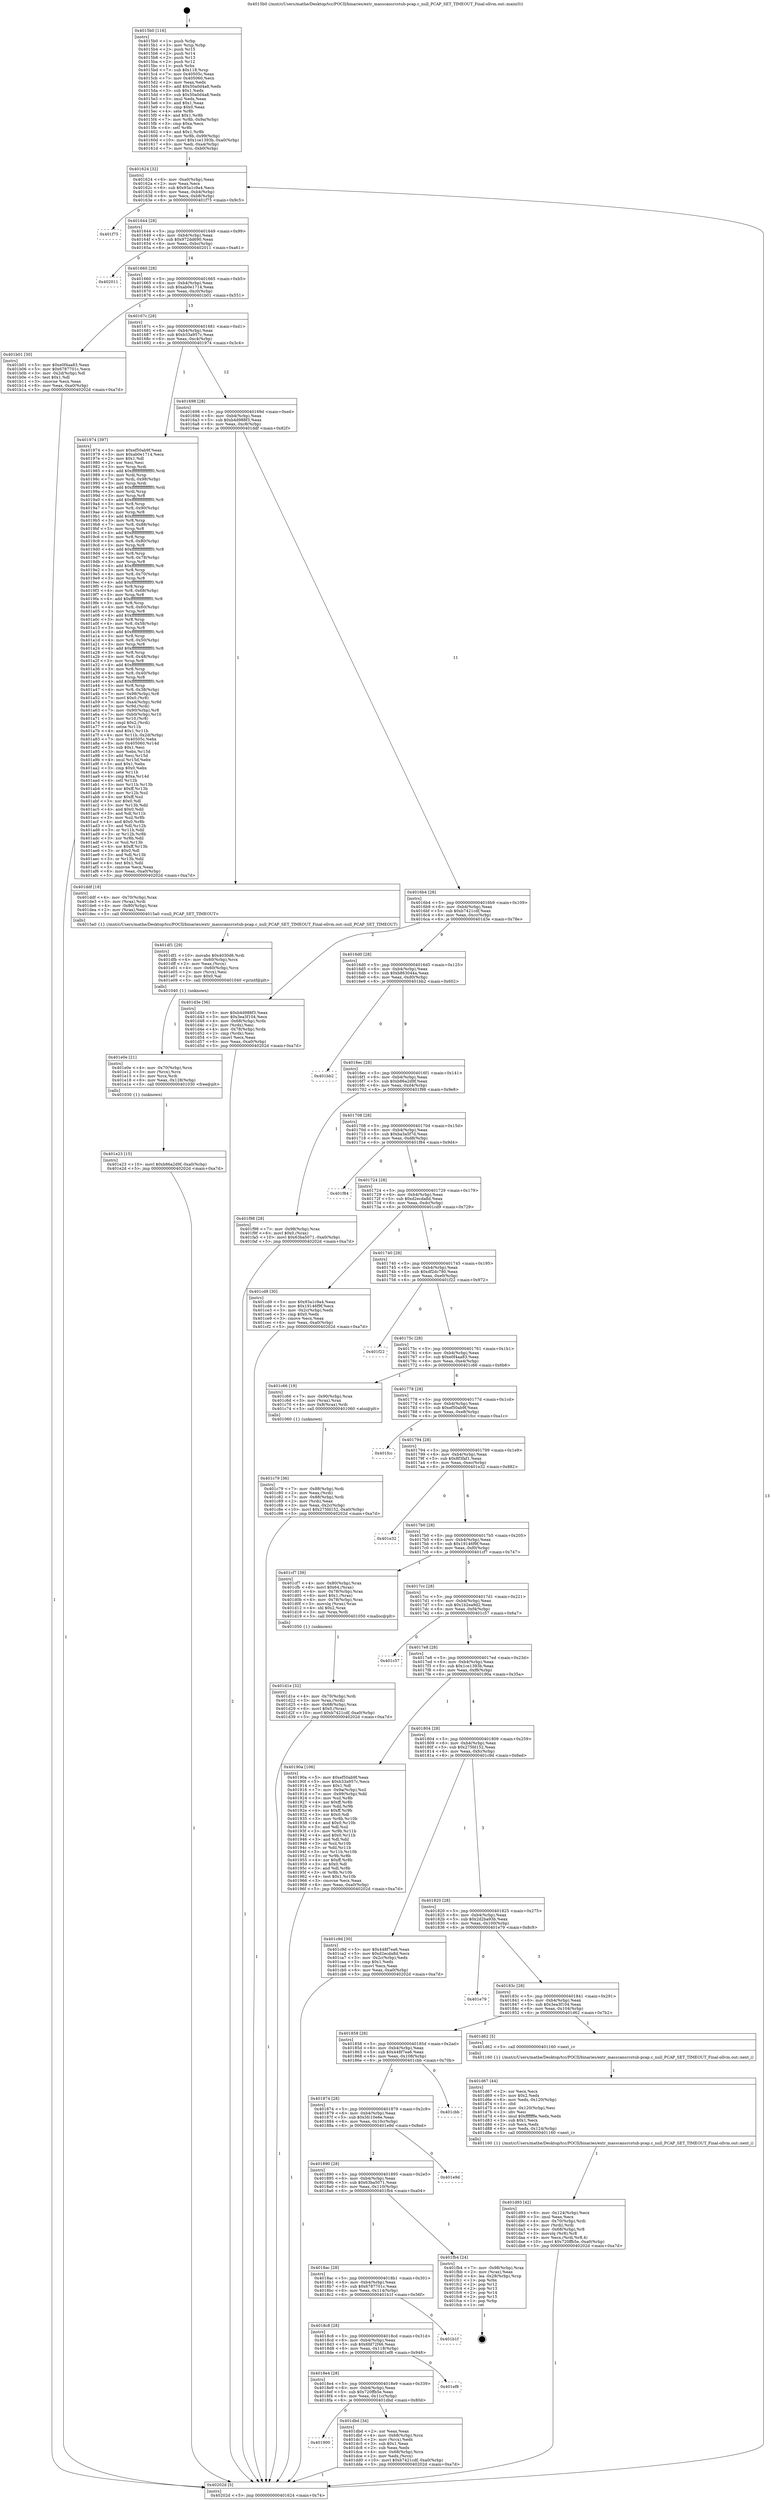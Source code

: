 digraph "0x4015b0" {
  label = "0x4015b0 (/mnt/c/Users/mathe/Desktop/tcc/POCII/binaries/extr_masscansrcstub-pcap.c_null_PCAP_SET_TIMEOUT_Final-ollvm.out::main(0))"
  labelloc = "t"
  node[shape=record]

  Entry [label="",width=0.3,height=0.3,shape=circle,fillcolor=black,style=filled]
  "0x401624" [label="{
     0x401624 [32]\l
     | [instrs]\l
     &nbsp;&nbsp;0x401624 \<+6\>: mov -0xa0(%rbp),%eax\l
     &nbsp;&nbsp;0x40162a \<+2\>: mov %eax,%ecx\l
     &nbsp;&nbsp;0x40162c \<+6\>: sub $0x93a1c9a4,%ecx\l
     &nbsp;&nbsp;0x401632 \<+6\>: mov %eax,-0xb4(%rbp)\l
     &nbsp;&nbsp;0x401638 \<+6\>: mov %ecx,-0xb8(%rbp)\l
     &nbsp;&nbsp;0x40163e \<+6\>: je 0000000000401f75 \<main+0x9c5\>\l
  }"]
  "0x401f75" [label="{
     0x401f75\l
  }", style=dashed]
  "0x401644" [label="{
     0x401644 [28]\l
     | [instrs]\l
     &nbsp;&nbsp;0x401644 \<+5\>: jmp 0000000000401649 \<main+0x99\>\l
     &nbsp;&nbsp;0x401649 \<+6\>: mov -0xb4(%rbp),%eax\l
     &nbsp;&nbsp;0x40164f \<+5\>: sub $0x972dd690,%eax\l
     &nbsp;&nbsp;0x401654 \<+6\>: mov %eax,-0xbc(%rbp)\l
     &nbsp;&nbsp;0x40165a \<+6\>: je 0000000000402011 \<main+0xa61\>\l
  }"]
  Exit [label="",width=0.3,height=0.3,shape=circle,fillcolor=black,style=filled,peripheries=2]
  "0x402011" [label="{
     0x402011\l
  }", style=dashed]
  "0x401660" [label="{
     0x401660 [28]\l
     | [instrs]\l
     &nbsp;&nbsp;0x401660 \<+5\>: jmp 0000000000401665 \<main+0xb5\>\l
     &nbsp;&nbsp;0x401665 \<+6\>: mov -0xb4(%rbp),%eax\l
     &nbsp;&nbsp;0x40166b \<+5\>: sub $0xab0e1714,%eax\l
     &nbsp;&nbsp;0x401670 \<+6\>: mov %eax,-0xc0(%rbp)\l
     &nbsp;&nbsp;0x401676 \<+6\>: je 0000000000401b01 \<main+0x551\>\l
  }"]
  "0x401e23" [label="{
     0x401e23 [15]\l
     | [instrs]\l
     &nbsp;&nbsp;0x401e23 \<+10\>: movl $0xb86a2d9f,-0xa0(%rbp)\l
     &nbsp;&nbsp;0x401e2d \<+5\>: jmp 000000000040202d \<main+0xa7d\>\l
  }"]
  "0x401b01" [label="{
     0x401b01 [30]\l
     | [instrs]\l
     &nbsp;&nbsp;0x401b01 \<+5\>: mov $0xe0f4aa83,%eax\l
     &nbsp;&nbsp;0x401b06 \<+5\>: mov $0x6787701c,%ecx\l
     &nbsp;&nbsp;0x401b0b \<+3\>: mov -0x2d(%rbp),%dl\l
     &nbsp;&nbsp;0x401b0e \<+3\>: test $0x1,%dl\l
     &nbsp;&nbsp;0x401b11 \<+3\>: cmovne %ecx,%eax\l
     &nbsp;&nbsp;0x401b14 \<+6\>: mov %eax,-0xa0(%rbp)\l
     &nbsp;&nbsp;0x401b1a \<+5\>: jmp 000000000040202d \<main+0xa7d\>\l
  }"]
  "0x40167c" [label="{
     0x40167c [28]\l
     | [instrs]\l
     &nbsp;&nbsp;0x40167c \<+5\>: jmp 0000000000401681 \<main+0xd1\>\l
     &nbsp;&nbsp;0x401681 \<+6\>: mov -0xb4(%rbp),%eax\l
     &nbsp;&nbsp;0x401687 \<+5\>: sub $0xb33a957c,%eax\l
     &nbsp;&nbsp;0x40168c \<+6\>: mov %eax,-0xc4(%rbp)\l
     &nbsp;&nbsp;0x401692 \<+6\>: je 0000000000401974 \<main+0x3c4\>\l
  }"]
  "0x401e0e" [label="{
     0x401e0e [21]\l
     | [instrs]\l
     &nbsp;&nbsp;0x401e0e \<+4\>: mov -0x70(%rbp),%rcx\l
     &nbsp;&nbsp;0x401e12 \<+3\>: mov (%rcx),%rcx\l
     &nbsp;&nbsp;0x401e15 \<+3\>: mov %rcx,%rdi\l
     &nbsp;&nbsp;0x401e18 \<+6\>: mov %eax,-0x128(%rbp)\l
     &nbsp;&nbsp;0x401e1e \<+5\>: call 0000000000401030 \<free@plt\>\l
     | [calls]\l
     &nbsp;&nbsp;0x401030 \{1\} (unknown)\l
  }"]
  "0x401974" [label="{
     0x401974 [397]\l
     | [instrs]\l
     &nbsp;&nbsp;0x401974 \<+5\>: mov $0xef50ab9f,%eax\l
     &nbsp;&nbsp;0x401979 \<+5\>: mov $0xab0e1714,%ecx\l
     &nbsp;&nbsp;0x40197e \<+2\>: mov $0x1,%dl\l
     &nbsp;&nbsp;0x401980 \<+2\>: xor %esi,%esi\l
     &nbsp;&nbsp;0x401982 \<+3\>: mov %rsp,%rdi\l
     &nbsp;&nbsp;0x401985 \<+4\>: add $0xfffffffffffffff0,%rdi\l
     &nbsp;&nbsp;0x401989 \<+3\>: mov %rdi,%rsp\l
     &nbsp;&nbsp;0x40198c \<+7\>: mov %rdi,-0x98(%rbp)\l
     &nbsp;&nbsp;0x401993 \<+3\>: mov %rsp,%rdi\l
     &nbsp;&nbsp;0x401996 \<+4\>: add $0xfffffffffffffff0,%rdi\l
     &nbsp;&nbsp;0x40199a \<+3\>: mov %rdi,%rsp\l
     &nbsp;&nbsp;0x40199d \<+3\>: mov %rsp,%r8\l
     &nbsp;&nbsp;0x4019a0 \<+4\>: add $0xfffffffffffffff0,%r8\l
     &nbsp;&nbsp;0x4019a4 \<+3\>: mov %r8,%rsp\l
     &nbsp;&nbsp;0x4019a7 \<+7\>: mov %r8,-0x90(%rbp)\l
     &nbsp;&nbsp;0x4019ae \<+3\>: mov %rsp,%r8\l
     &nbsp;&nbsp;0x4019b1 \<+4\>: add $0xfffffffffffffff0,%r8\l
     &nbsp;&nbsp;0x4019b5 \<+3\>: mov %r8,%rsp\l
     &nbsp;&nbsp;0x4019b8 \<+7\>: mov %r8,-0x88(%rbp)\l
     &nbsp;&nbsp;0x4019bf \<+3\>: mov %rsp,%r8\l
     &nbsp;&nbsp;0x4019c2 \<+4\>: add $0xfffffffffffffff0,%r8\l
     &nbsp;&nbsp;0x4019c6 \<+3\>: mov %r8,%rsp\l
     &nbsp;&nbsp;0x4019c9 \<+4\>: mov %r8,-0x80(%rbp)\l
     &nbsp;&nbsp;0x4019cd \<+3\>: mov %rsp,%r8\l
     &nbsp;&nbsp;0x4019d0 \<+4\>: add $0xfffffffffffffff0,%r8\l
     &nbsp;&nbsp;0x4019d4 \<+3\>: mov %r8,%rsp\l
     &nbsp;&nbsp;0x4019d7 \<+4\>: mov %r8,-0x78(%rbp)\l
     &nbsp;&nbsp;0x4019db \<+3\>: mov %rsp,%r8\l
     &nbsp;&nbsp;0x4019de \<+4\>: add $0xfffffffffffffff0,%r8\l
     &nbsp;&nbsp;0x4019e2 \<+3\>: mov %r8,%rsp\l
     &nbsp;&nbsp;0x4019e5 \<+4\>: mov %r8,-0x70(%rbp)\l
     &nbsp;&nbsp;0x4019e9 \<+3\>: mov %rsp,%r8\l
     &nbsp;&nbsp;0x4019ec \<+4\>: add $0xfffffffffffffff0,%r8\l
     &nbsp;&nbsp;0x4019f0 \<+3\>: mov %r8,%rsp\l
     &nbsp;&nbsp;0x4019f3 \<+4\>: mov %r8,-0x68(%rbp)\l
     &nbsp;&nbsp;0x4019f7 \<+3\>: mov %rsp,%r8\l
     &nbsp;&nbsp;0x4019fa \<+4\>: add $0xfffffffffffffff0,%r8\l
     &nbsp;&nbsp;0x4019fe \<+3\>: mov %r8,%rsp\l
     &nbsp;&nbsp;0x401a01 \<+4\>: mov %r8,-0x60(%rbp)\l
     &nbsp;&nbsp;0x401a05 \<+3\>: mov %rsp,%r8\l
     &nbsp;&nbsp;0x401a08 \<+4\>: add $0xfffffffffffffff0,%r8\l
     &nbsp;&nbsp;0x401a0c \<+3\>: mov %r8,%rsp\l
     &nbsp;&nbsp;0x401a0f \<+4\>: mov %r8,-0x58(%rbp)\l
     &nbsp;&nbsp;0x401a13 \<+3\>: mov %rsp,%r8\l
     &nbsp;&nbsp;0x401a16 \<+4\>: add $0xfffffffffffffff0,%r8\l
     &nbsp;&nbsp;0x401a1a \<+3\>: mov %r8,%rsp\l
     &nbsp;&nbsp;0x401a1d \<+4\>: mov %r8,-0x50(%rbp)\l
     &nbsp;&nbsp;0x401a21 \<+3\>: mov %rsp,%r8\l
     &nbsp;&nbsp;0x401a24 \<+4\>: add $0xfffffffffffffff0,%r8\l
     &nbsp;&nbsp;0x401a28 \<+3\>: mov %r8,%rsp\l
     &nbsp;&nbsp;0x401a2b \<+4\>: mov %r8,-0x48(%rbp)\l
     &nbsp;&nbsp;0x401a2f \<+3\>: mov %rsp,%r8\l
     &nbsp;&nbsp;0x401a32 \<+4\>: add $0xfffffffffffffff0,%r8\l
     &nbsp;&nbsp;0x401a36 \<+3\>: mov %r8,%rsp\l
     &nbsp;&nbsp;0x401a39 \<+4\>: mov %r8,-0x40(%rbp)\l
     &nbsp;&nbsp;0x401a3d \<+3\>: mov %rsp,%r8\l
     &nbsp;&nbsp;0x401a40 \<+4\>: add $0xfffffffffffffff0,%r8\l
     &nbsp;&nbsp;0x401a44 \<+3\>: mov %r8,%rsp\l
     &nbsp;&nbsp;0x401a47 \<+4\>: mov %r8,-0x38(%rbp)\l
     &nbsp;&nbsp;0x401a4b \<+7\>: mov -0x98(%rbp),%r8\l
     &nbsp;&nbsp;0x401a52 \<+7\>: movl $0x0,(%r8)\l
     &nbsp;&nbsp;0x401a59 \<+7\>: mov -0xa4(%rbp),%r9d\l
     &nbsp;&nbsp;0x401a60 \<+3\>: mov %r9d,(%rdi)\l
     &nbsp;&nbsp;0x401a63 \<+7\>: mov -0x90(%rbp),%r8\l
     &nbsp;&nbsp;0x401a6a \<+7\>: mov -0xb0(%rbp),%r10\l
     &nbsp;&nbsp;0x401a71 \<+3\>: mov %r10,(%r8)\l
     &nbsp;&nbsp;0x401a74 \<+3\>: cmpl $0x2,(%rdi)\l
     &nbsp;&nbsp;0x401a77 \<+4\>: setne %r11b\l
     &nbsp;&nbsp;0x401a7b \<+4\>: and $0x1,%r11b\l
     &nbsp;&nbsp;0x401a7f \<+4\>: mov %r11b,-0x2d(%rbp)\l
     &nbsp;&nbsp;0x401a83 \<+7\>: mov 0x40505c,%ebx\l
     &nbsp;&nbsp;0x401a8a \<+8\>: mov 0x405060,%r14d\l
     &nbsp;&nbsp;0x401a92 \<+3\>: sub $0x1,%esi\l
     &nbsp;&nbsp;0x401a95 \<+3\>: mov %ebx,%r15d\l
     &nbsp;&nbsp;0x401a98 \<+3\>: add %esi,%r15d\l
     &nbsp;&nbsp;0x401a9b \<+4\>: imul %r15d,%ebx\l
     &nbsp;&nbsp;0x401a9f \<+3\>: and $0x1,%ebx\l
     &nbsp;&nbsp;0x401aa2 \<+3\>: cmp $0x0,%ebx\l
     &nbsp;&nbsp;0x401aa5 \<+4\>: sete %r11b\l
     &nbsp;&nbsp;0x401aa9 \<+4\>: cmp $0xa,%r14d\l
     &nbsp;&nbsp;0x401aad \<+4\>: setl %r12b\l
     &nbsp;&nbsp;0x401ab1 \<+3\>: mov %r11b,%r13b\l
     &nbsp;&nbsp;0x401ab4 \<+4\>: xor $0xff,%r13b\l
     &nbsp;&nbsp;0x401ab8 \<+3\>: mov %r12b,%sil\l
     &nbsp;&nbsp;0x401abb \<+4\>: xor $0xff,%sil\l
     &nbsp;&nbsp;0x401abf \<+3\>: xor $0x0,%dl\l
     &nbsp;&nbsp;0x401ac2 \<+3\>: mov %r13b,%dil\l
     &nbsp;&nbsp;0x401ac5 \<+4\>: and $0x0,%dil\l
     &nbsp;&nbsp;0x401ac9 \<+3\>: and %dl,%r11b\l
     &nbsp;&nbsp;0x401acc \<+3\>: mov %sil,%r8b\l
     &nbsp;&nbsp;0x401acf \<+4\>: and $0x0,%r8b\l
     &nbsp;&nbsp;0x401ad3 \<+3\>: and %dl,%r12b\l
     &nbsp;&nbsp;0x401ad6 \<+3\>: or %r11b,%dil\l
     &nbsp;&nbsp;0x401ad9 \<+3\>: or %r12b,%r8b\l
     &nbsp;&nbsp;0x401adc \<+3\>: xor %r8b,%dil\l
     &nbsp;&nbsp;0x401adf \<+3\>: or %sil,%r13b\l
     &nbsp;&nbsp;0x401ae2 \<+4\>: xor $0xff,%r13b\l
     &nbsp;&nbsp;0x401ae6 \<+3\>: or $0x0,%dl\l
     &nbsp;&nbsp;0x401ae9 \<+3\>: and %dl,%r13b\l
     &nbsp;&nbsp;0x401aec \<+3\>: or %r13b,%dil\l
     &nbsp;&nbsp;0x401aef \<+4\>: test $0x1,%dil\l
     &nbsp;&nbsp;0x401af3 \<+3\>: cmovne %ecx,%eax\l
     &nbsp;&nbsp;0x401af6 \<+6\>: mov %eax,-0xa0(%rbp)\l
     &nbsp;&nbsp;0x401afc \<+5\>: jmp 000000000040202d \<main+0xa7d\>\l
  }"]
  "0x401698" [label="{
     0x401698 [28]\l
     | [instrs]\l
     &nbsp;&nbsp;0x401698 \<+5\>: jmp 000000000040169d \<main+0xed\>\l
     &nbsp;&nbsp;0x40169d \<+6\>: mov -0xb4(%rbp),%eax\l
     &nbsp;&nbsp;0x4016a3 \<+5\>: sub $0xb4d988f3,%eax\l
     &nbsp;&nbsp;0x4016a8 \<+6\>: mov %eax,-0xc8(%rbp)\l
     &nbsp;&nbsp;0x4016ae \<+6\>: je 0000000000401ddf \<main+0x82f\>\l
  }"]
  "0x401df1" [label="{
     0x401df1 [29]\l
     | [instrs]\l
     &nbsp;&nbsp;0x401df1 \<+10\>: movabs $0x4030d6,%rdi\l
     &nbsp;&nbsp;0x401dfb \<+4\>: mov -0x60(%rbp),%rcx\l
     &nbsp;&nbsp;0x401dff \<+2\>: mov %eax,(%rcx)\l
     &nbsp;&nbsp;0x401e01 \<+4\>: mov -0x60(%rbp),%rcx\l
     &nbsp;&nbsp;0x401e05 \<+2\>: mov (%rcx),%esi\l
     &nbsp;&nbsp;0x401e07 \<+2\>: mov $0x0,%al\l
     &nbsp;&nbsp;0x401e09 \<+5\>: call 0000000000401040 \<printf@plt\>\l
     | [calls]\l
     &nbsp;&nbsp;0x401040 \{1\} (unknown)\l
  }"]
  "0x401ddf" [label="{
     0x401ddf [18]\l
     | [instrs]\l
     &nbsp;&nbsp;0x401ddf \<+4\>: mov -0x70(%rbp),%rax\l
     &nbsp;&nbsp;0x401de3 \<+3\>: mov (%rax),%rdi\l
     &nbsp;&nbsp;0x401de6 \<+4\>: mov -0x80(%rbp),%rax\l
     &nbsp;&nbsp;0x401dea \<+2\>: mov (%rax),%esi\l
     &nbsp;&nbsp;0x401dec \<+5\>: call 00000000004015a0 \<null_PCAP_SET_TIMEOUT\>\l
     | [calls]\l
     &nbsp;&nbsp;0x4015a0 \{1\} (/mnt/c/Users/mathe/Desktop/tcc/POCII/binaries/extr_masscansrcstub-pcap.c_null_PCAP_SET_TIMEOUT_Final-ollvm.out::null_PCAP_SET_TIMEOUT)\l
  }"]
  "0x4016b4" [label="{
     0x4016b4 [28]\l
     | [instrs]\l
     &nbsp;&nbsp;0x4016b4 \<+5\>: jmp 00000000004016b9 \<main+0x109\>\l
     &nbsp;&nbsp;0x4016b9 \<+6\>: mov -0xb4(%rbp),%eax\l
     &nbsp;&nbsp;0x4016bf \<+5\>: sub $0xb7421cdf,%eax\l
     &nbsp;&nbsp;0x4016c4 \<+6\>: mov %eax,-0xcc(%rbp)\l
     &nbsp;&nbsp;0x4016ca \<+6\>: je 0000000000401d3e \<main+0x78e\>\l
  }"]
  "0x401900" [label="{
     0x401900\l
  }", style=dashed]
  "0x401d3e" [label="{
     0x401d3e [36]\l
     | [instrs]\l
     &nbsp;&nbsp;0x401d3e \<+5\>: mov $0xb4d988f3,%eax\l
     &nbsp;&nbsp;0x401d43 \<+5\>: mov $0x3ea3f104,%ecx\l
     &nbsp;&nbsp;0x401d48 \<+4\>: mov -0x68(%rbp),%rdx\l
     &nbsp;&nbsp;0x401d4c \<+2\>: mov (%rdx),%esi\l
     &nbsp;&nbsp;0x401d4e \<+4\>: mov -0x78(%rbp),%rdx\l
     &nbsp;&nbsp;0x401d52 \<+2\>: cmp (%rdx),%esi\l
     &nbsp;&nbsp;0x401d54 \<+3\>: cmovl %ecx,%eax\l
     &nbsp;&nbsp;0x401d57 \<+6\>: mov %eax,-0xa0(%rbp)\l
     &nbsp;&nbsp;0x401d5d \<+5\>: jmp 000000000040202d \<main+0xa7d\>\l
  }"]
  "0x4016d0" [label="{
     0x4016d0 [28]\l
     | [instrs]\l
     &nbsp;&nbsp;0x4016d0 \<+5\>: jmp 00000000004016d5 \<main+0x125\>\l
     &nbsp;&nbsp;0x4016d5 \<+6\>: mov -0xb4(%rbp),%eax\l
     &nbsp;&nbsp;0x4016db \<+5\>: sub $0xb863044a,%eax\l
     &nbsp;&nbsp;0x4016e0 \<+6\>: mov %eax,-0xd0(%rbp)\l
     &nbsp;&nbsp;0x4016e6 \<+6\>: je 0000000000401bb2 \<main+0x602\>\l
  }"]
  "0x401dbd" [label="{
     0x401dbd [34]\l
     | [instrs]\l
     &nbsp;&nbsp;0x401dbd \<+2\>: xor %eax,%eax\l
     &nbsp;&nbsp;0x401dbf \<+4\>: mov -0x68(%rbp),%rcx\l
     &nbsp;&nbsp;0x401dc3 \<+2\>: mov (%rcx),%edx\l
     &nbsp;&nbsp;0x401dc5 \<+3\>: sub $0x1,%eax\l
     &nbsp;&nbsp;0x401dc8 \<+2\>: sub %eax,%edx\l
     &nbsp;&nbsp;0x401dca \<+4\>: mov -0x68(%rbp),%rcx\l
     &nbsp;&nbsp;0x401dce \<+2\>: mov %edx,(%rcx)\l
     &nbsp;&nbsp;0x401dd0 \<+10\>: movl $0xb7421cdf,-0xa0(%rbp)\l
     &nbsp;&nbsp;0x401dda \<+5\>: jmp 000000000040202d \<main+0xa7d\>\l
  }"]
  "0x401bb2" [label="{
     0x401bb2\l
  }", style=dashed]
  "0x4016ec" [label="{
     0x4016ec [28]\l
     | [instrs]\l
     &nbsp;&nbsp;0x4016ec \<+5\>: jmp 00000000004016f1 \<main+0x141\>\l
     &nbsp;&nbsp;0x4016f1 \<+6\>: mov -0xb4(%rbp),%eax\l
     &nbsp;&nbsp;0x4016f7 \<+5\>: sub $0xb86a2d9f,%eax\l
     &nbsp;&nbsp;0x4016fc \<+6\>: mov %eax,-0xd4(%rbp)\l
     &nbsp;&nbsp;0x401702 \<+6\>: je 0000000000401f98 \<main+0x9e8\>\l
  }"]
  "0x4018e4" [label="{
     0x4018e4 [28]\l
     | [instrs]\l
     &nbsp;&nbsp;0x4018e4 \<+5\>: jmp 00000000004018e9 \<main+0x339\>\l
     &nbsp;&nbsp;0x4018e9 \<+6\>: mov -0xb4(%rbp),%eax\l
     &nbsp;&nbsp;0x4018ef \<+5\>: sub $0x720ffb5e,%eax\l
     &nbsp;&nbsp;0x4018f4 \<+6\>: mov %eax,-0x11c(%rbp)\l
     &nbsp;&nbsp;0x4018fa \<+6\>: je 0000000000401dbd \<main+0x80d\>\l
  }"]
  "0x401f98" [label="{
     0x401f98 [28]\l
     | [instrs]\l
     &nbsp;&nbsp;0x401f98 \<+7\>: mov -0x98(%rbp),%rax\l
     &nbsp;&nbsp;0x401f9f \<+6\>: movl $0x0,(%rax)\l
     &nbsp;&nbsp;0x401fa5 \<+10\>: movl $0x63ba5071,-0xa0(%rbp)\l
     &nbsp;&nbsp;0x401faf \<+5\>: jmp 000000000040202d \<main+0xa7d\>\l
  }"]
  "0x401708" [label="{
     0x401708 [28]\l
     | [instrs]\l
     &nbsp;&nbsp;0x401708 \<+5\>: jmp 000000000040170d \<main+0x15d\>\l
     &nbsp;&nbsp;0x40170d \<+6\>: mov -0xb4(%rbp),%eax\l
     &nbsp;&nbsp;0x401713 \<+5\>: sub $0xba3a5f7d,%eax\l
     &nbsp;&nbsp;0x401718 \<+6\>: mov %eax,-0xd8(%rbp)\l
     &nbsp;&nbsp;0x40171e \<+6\>: je 0000000000401f84 \<main+0x9d4\>\l
  }"]
  "0x401ef8" [label="{
     0x401ef8\l
  }", style=dashed]
  "0x401f84" [label="{
     0x401f84\l
  }", style=dashed]
  "0x401724" [label="{
     0x401724 [28]\l
     | [instrs]\l
     &nbsp;&nbsp;0x401724 \<+5\>: jmp 0000000000401729 \<main+0x179\>\l
     &nbsp;&nbsp;0x401729 \<+6\>: mov -0xb4(%rbp),%eax\l
     &nbsp;&nbsp;0x40172f \<+5\>: sub $0xd2ecda8d,%eax\l
     &nbsp;&nbsp;0x401734 \<+6\>: mov %eax,-0xdc(%rbp)\l
     &nbsp;&nbsp;0x40173a \<+6\>: je 0000000000401cd9 \<main+0x729\>\l
  }"]
  "0x4018c8" [label="{
     0x4018c8 [28]\l
     | [instrs]\l
     &nbsp;&nbsp;0x4018c8 \<+5\>: jmp 00000000004018cd \<main+0x31d\>\l
     &nbsp;&nbsp;0x4018cd \<+6\>: mov -0xb4(%rbp),%eax\l
     &nbsp;&nbsp;0x4018d3 \<+5\>: sub $0x6fd72f46,%eax\l
     &nbsp;&nbsp;0x4018d8 \<+6\>: mov %eax,-0x118(%rbp)\l
     &nbsp;&nbsp;0x4018de \<+6\>: je 0000000000401ef8 \<main+0x948\>\l
  }"]
  "0x401cd9" [label="{
     0x401cd9 [30]\l
     | [instrs]\l
     &nbsp;&nbsp;0x401cd9 \<+5\>: mov $0x93a1c9a4,%eax\l
     &nbsp;&nbsp;0x401cde \<+5\>: mov $0x19146f9f,%ecx\l
     &nbsp;&nbsp;0x401ce3 \<+3\>: mov -0x2c(%rbp),%edx\l
     &nbsp;&nbsp;0x401ce6 \<+3\>: cmp $0x0,%edx\l
     &nbsp;&nbsp;0x401ce9 \<+3\>: cmove %ecx,%eax\l
     &nbsp;&nbsp;0x401cec \<+6\>: mov %eax,-0xa0(%rbp)\l
     &nbsp;&nbsp;0x401cf2 \<+5\>: jmp 000000000040202d \<main+0xa7d\>\l
  }"]
  "0x401740" [label="{
     0x401740 [28]\l
     | [instrs]\l
     &nbsp;&nbsp;0x401740 \<+5\>: jmp 0000000000401745 \<main+0x195\>\l
     &nbsp;&nbsp;0x401745 \<+6\>: mov -0xb4(%rbp),%eax\l
     &nbsp;&nbsp;0x40174b \<+5\>: sub $0xdf2dc780,%eax\l
     &nbsp;&nbsp;0x401750 \<+6\>: mov %eax,-0xe0(%rbp)\l
     &nbsp;&nbsp;0x401756 \<+6\>: je 0000000000401f22 \<main+0x972\>\l
  }"]
  "0x401b1f" [label="{
     0x401b1f\l
  }", style=dashed]
  "0x401f22" [label="{
     0x401f22\l
  }", style=dashed]
  "0x40175c" [label="{
     0x40175c [28]\l
     | [instrs]\l
     &nbsp;&nbsp;0x40175c \<+5\>: jmp 0000000000401761 \<main+0x1b1\>\l
     &nbsp;&nbsp;0x401761 \<+6\>: mov -0xb4(%rbp),%eax\l
     &nbsp;&nbsp;0x401767 \<+5\>: sub $0xe0f4aa83,%eax\l
     &nbsp;&nbsp;0x40176c \<+6\>: mov %eax,-0xe4(%rbp)\l
     &nbsp;&nbsp;0x401772 \<+6\>: je 0000000000401c66 \<main+0x6b6\>\l
  }"]
  "0x4018ac" [label="{
     0x4018ac [28]\l
     | [instrs]\l
     &nbsp;&nbsp;0x4018ac \<+5\>: jmp 00000000004018b1 \<main+0x301\>\l
     &nbsp;&nbsp;0x4018b1 \<+6\>: mov -0xb4(%rbp),%eax\l
     &nbsp;&nbsp;0x4018b7 \<+5\>: sub $0x6787701c,%eax\l
     &nbsp;&nbsp;0x4018bc \<+6\>: mov %eax,-0x114(%rbp)\l
     &nbsp;&nbsp;0x4018c2 \<+6\>: je 0000000000401b1f \<main+0x56f\>\l
  }"]
  "0x401c66" [label="{
     0x401c66 [19]\l
     | [instrs]\l
     &nbsp;&nbsp;0x401c66 \<+7\>: mov -0x90(%rbp),%rax\l
     &nbsp;&nbsp;0x401c6d \<+3\>: mov (%rax),%rax\l
     &nbsp;&nbsp;0x401c70 \<+4\>: mov 0x8(%rax),%rdi\l
     &nbsp;&nbsp;0x401c74 \<+5\>: call 0000000000401060 \<atoi@plt\>\l
     | [calls]\l
     &nbsp;&nbsp;0x401060 \{1\} (unknown)\l
  }"]
  "0x401778" [label="{
     0x401778 [28]\l
     | [instrs]\l
     &nbsp;&nbsp;0x401778 \<+5\>: jmp 000000000040177d \<main+0x1cd\>\l
     &nbsp;&nbsp;0x40177d \<+6\>: mov -0xb4(%rbp),%eax\l
     &nbsp;&nbsp;0x401783 \<+5\>: sub $0xef50ab9f,%eax\l
     &nbsp;&nbsp;0x401788 \<+6\>: mov %eax,-0xe8(%rbp)\l
     &nbsp;&nbsp;0x40178e \<+6\>: je 0000000000401fcc \<main+0xa1c\>\l
  }"]
  "0x401fb4" [label="{
     0x401fb4 [24]\l
     | [instrs]\l
     &nbsp;&nbsp;0x401fb4 \<+7\>: mov -0x98(%rbp),%rax\l
     &nbsp;&nbsp;0x401fbb \<+2\>: mov (%rax),%eax\l
     &nbsp;&nbsp;0x401fbd \<+4\>: lea -0x28(%rbp),%rsp\l
     &nbsp;&nbsp;0x401fc1 \<+1\>: pop %rbx\l
     &nbsp;&nbsp;0x401fc2 \<+2\>: pop %r12\l
     &nbsp;&nbsp;0x401fc4 \<+2\>: pop %r13\l
     &nbsp;&nbsp;0x401fc6 \<+2\>: pop %r14\l
     &nbsp;&nbsp;0x401fc8 \<+2\>: pop %r15\l
     &nbsp;&nbsp;0x401fca \<+1\>: pop %rbp\l
     &nbsp;&nbsp;0x401fcb \<+1\>: ret\l
  }"]
  "0x401fcc" [label="{
     0x401fcc\l
  }", style=dashed]
  "0x401794" [label="{
     0x401794 [28]\l
     | [instrs]\l
     &nbsp;&nbsp;0x401794 \<+5\>: jmp 0000000000401799 \<main+0x1e9\>\l
     &nbsp;&nbsp;0x401799 \<+6\>: mov -0xb4(%rbp),%eax\l
     &nbsp;&nbsp;0x40179f \<+5\>: sub $0x8f3faf1,%eax\l
     &nbsp;&nbsp;0x4017a4 \<+6\>: mov %eax,-0xec(%rbp)\l
     &nbsp;&nbsp;0x4017aa \<+6\>: je 0000000000401e32 \<main+0x882\>\l
  }"]
  "0x401890" [label="{
     0x401890 [28]\l
     | [instrs]\l
     &nbsp;&nbsp;0x401890 \<+5\>: jmp 0000000000401895 \<main+0x2e5\>\l
     &nbsp;&nbsp;0x401895 \<+6\>: mov -0xb4(%rbp),%eax\l
     &nbsp;&nbsp;0x40189b \<+5\>: sub $0x63ba5071,%eax\l
     &nbsp;&nbsp;0x4018a0 \<+6\>: mov %eax,-0x110(%rbp)\l
     &nbsp;&nbsp;0x4018a6 \<+6\>: je 0000000000401fb4 \<main+0xa04\>\l
  }"]
  "0x401e32" [label="{
     0x401e32\l
  }", style=dashed]
  "0x4017b0" [label="{
     0x4017b0 [28]\l
     | [instrs]\l
     &nbsp;&nbsp;0x4017b0 \<+5\>: jmp 00000000004017b5 \<main+0x205\>\l
     &nbsp;&nbsp;0x4017b5 \<+6\>: mov -0xb4(%rbp),%eax\l
     &nbsp;&nbsp;0x4017bb \<+5\>: sub $0x19146f9f,%eax\l
     &nbsp;&nbsp;0x4017c0 \<+6\>: mov %eax,-0xf0(%rbp)\l
     &nbsp;&nbsp;0x4017c6 \<+6\>: je 0000000000401cf7 \<main+0x747\>\l
  }"]
  "0x401e9d" [label="{
     0x401e9d\l
  }", style=dashed]
  "0x401cf7" [label="{
     0x401cf7 [39]\l
     | [instrs]\l
     &nbsp;&nbsp;0x401cf7 \<+4\>: mov -0x80(%rbp),%rax\l
     &nbsp;&nbsp;0x401cfb \<+6\>: movl $0x64,(%rax)\l
     &nbsp;&nbsp;0x401d01 \<+4\>: mov -0x78(%rbp),%rax\l
     &nbsp;&nbsp;0x401d05 \<+6\>: movl $0x1,(%rax)\l
     &nbsp;&nbsp;0x401d0b \<+4\>: mov -0x78(%rbp),%rax\l
     &nbsp;&nbsp;0x401d0f \<+3\>: movslq (%rax),%rax\l
     &nbsp;&nbsp;0x401d12 \<+4\>: shl $0x2,%rax\l
     &nbsp;&nbsp;0x401d16 \<+3\>: mov %rax,%rdi\l
     &nbsp;&nbsp;0x401d19 \<+5\>: call 0000000000401050 \<malloc@plt\>\l
     | [calls]\l
     &nbsp;&nbsp;0x401050 \{1\} (unknown)\l
  }"]
  "0x4017cc" [label="{
     0x4017cc [28]\l
     | [instrs]\l
     &nbsp;&nbsp;0x4017cc \<+5\>: jmp 00000000004017d1 \<main+0x221\>\l
     &nbsp;&nbsp;0x4017d1 \<+6\>: mov -0xb4(%rbp),%eax\l
     &nbsp;&nbsp;0x4017d7 \<+5\>: sub $0x1b2ea9d2,%eax\l
     &nbsp;&nbsp;0x4017dc \<+6\>: mov %eax,-0xf4(%rbp)\l
     &nbsp;&nbsp;0x4017e2 \<+6\>: je 0000000000401c57 \<main+0x6a7\>\l
  }"]
  "0x401874" [label="{
     0x401874 [28]\l
     | [instrs]\l
     &nbsp;&nbsp;0x401874 \<+5\>: jmp 0000000000401879 \<main+0x2c9\>\l
     &nbsp;&nbsp;0x401879 \<+6\>: mov -0xb4(%rbp),%eax\l
     &nbsp;&nbsp;0x40187f \<+5\>: sub $0x5fc10e6e,%eax\l
     &nbsp;&nbsp;0x401884 \<+6\>: mov %eax,-0x10c(%rbp)\l
     &nbsp;&nbsp;0x40188a \<+6\>: je 0000000000401e9d \<main+0x8ed\>\l
  }"]
  "0x401c57" [label="{
     0x401c57\l
  }", style=dashed]
  "0x4017e8" [label="{
     0x4017e8 [28]\l
     | [instrs]\l
     &nbsp;&nbsp;0x4017e8 \<+5\>: jmp 00000000004017ed \<main+0x23d\>\l
     &nbsp;&nbsp;0x4017ed \<+6\>: mov -0xb4(%rbp),%eax\l
     &nbsp;&nbsp;0x4017f3 \<+5\>: sub $0x1ce1393b,%eax\l
     &nbsp;&nbsp;0x4017f8 \<+6\>: mov %eax,-0xf8(%rbp)\l
     &nbsp;&nbsp;0x4017fe \<+6\>: je 000000000040190a \<main+0x35a\>\l
  }"]
  "0x401cbb" [label="{
     0x401cbb\l
  }", style=dashed]
  "0x40190a" [label="{
     0x40190a [106]\l
     | [instrs]\l
     &nbsp;&nbsp;0x40190a \<+5\>: mov $0xef50ab9f,%eax\l
     &nbsp;&nbsp;0x40190f \<+5\>: mov $0xb33a957c,%ecx\l
     &nbsp;&nbsp;0x401914 \<+2\>: mov $0x1,%dl\l
     &nbsp;&nbsp;0x401916 \<+7\>: mov -0x9a(%rbp),%sil\l
     &nbsp;&nbsp;0x40191d \<+7\>: mov -0x99(%rbp),%dil\l
     &nbsp;&nbsp;0x401924 \<+3\>: mov %sil,%r8b\l
     &nbsp;&nbsp;0x401927 \<+4\>: xor $0xff,%r8b\l
     &nbsp;&nbsp;0x40192b \<+3\>: mov %dil,%r9b\l
     &nbsp;&nbsp;0x40192e \<+4\>: xor $0xff,%r9b\l
     &nbsp;&nbsp;0x401932 \<+3\>: xor $0x0,%dl\l
     &nbsp;&nbsp;0x401935 \<+3\>: mov %r8b,%r10b\l
     &nbsp;&nbsp;0x401938 \<+4\>: and $0x0,%r10b\l
     &nbsp;&nbsp;0x40193c \<+3\>: and %dl,%sil\l
     &nbsp;&nbsp;0x40193f \<+3\>: mov %r9b,%r11b\l
     &nbsp;&nbsp;0x401942 \<+4\>: and $0x0,%r11b\l
     &nbsp;&nbsp;0x401946 \<+3\>: and %dl,%dil\l
     &nbsp;&nbsp;0x401949 \<+3\>: or %sil,%r10b\l
     &nbsp;&nbsp;0x40194c \<+3\>: or %dil,%r11b\l
     &nbsp;&nbsp;0x40194f \<+3\>: xor %r11b,%r10b\l
     &nbsp;&nbsp;0x401952 \<+3\>: or %r9b,%r8b\l
     &nbsp;&nbsp;0x401955 \<+4\>: xor $0xff,%r8b\l
     &nbsp;&nbsp;0x401959 \<+3\>: or $0x0,%dl\l
     &nbsp;&nbsp;0x40195c \<+3\>: and %dl,%r8b\l
     &nbsp;&nbsp;0x40195f \<+3\>: or %r8b,%r10b\l
     &nbsp;&nbsp;0x401962 \<+4\>: test $0x1,%r10b\l
     &nbsp;&nbsp;0x401966 \<+3\>: cmovne %ecx,%eax\l
     &nbsp;&nbsp;0x401969 \<+6\>: mov %eax,-0xa0(%rbp)\l
     &nbsp;&nbsp;0x40196f \<+5\>: jmp 000000000040202d \<main+0xa7d\>\l
  }"]
  "0x401804" [label="{
     0x401804 [28]\l
     | [instrs]\l
     &nbsp;&nbsp;0x401804 \<+5\>: jmp 0000000000401809 \<main+0x259\>\l
     &nbsp;&nbsp;0x401809 \<+6\>: mov -0xb4(%rbp),%eax\l
     &nbsp;&nbsp;0x40180f \<+5\>: sub $0x275fd152,%eax\l
     &nbsp;&nbsp;0x401814 \<+6\>: mov %eax,-0xfc(%rbp)\l
     &nbsp;&nbsp;0x40181a \<+6\>: je 0000000000401c9d \<main+0x6ed\>\l
  }"]
  "0x40202d" [label="{
     0x40202d [5]\l
     | [instrs]\l
     &nbsp;&nbsp;0x40202d \<+5\>: jmp 0000000000401624 \<main+0x74\>\l
  }"]
  "0x4015b0" [label="{
     0x4015b0 [116]\l
     | [instrs]\l
     &nbsp;&nbsp;0x4015b0 \<+1\>: push %rbp\l
     &nbsp;&nbsp;0x4015b1 \<+3\>: mov %rsp,%rbp\l
     &nbsp;&nbsp;0x4015b4 \<+2\>: push %r15\l
     &nbsp;&nbsp;0x4015b6 \<+2\>: push %r14\l
     &nbsp;&nbsp;0x4015b8 \<+2\>: push %r13\l
     &nbsp;&nbsp;0x4015ba \<+2\>: push %r12\l
     &nbsp;&nbsp;0x4015bc \<+1\>: push %rbx\l
     &nbsp;&nbsp;0x4015bd \<+7\>: sub $0x118,%rsp\l
     &nbsp;&nbsp;0x4015c4 \<+7\>: mov 0x40505c,%eax\l
     &nbsp;&nbsp;0x4015cb \<+7\>: mov 0x405060,%ecx\l
     &nbsp;&nbsp;0x4015d2 \<+2\>: mov %eax,%edx\l
     &nbsp;&nbsp;0x4015d4 \<+6\>: add $0x50a0d4a8,%edx\l
     &nbsp;&nbsp;0x4015da \<+3\>: sub $0x1,%edx\l
     &nbsp;&nbsp;0x4015dd \<+6\>: sub $0x50a0d4a8,%edx\l
     &nbsp;&nbsp;0x4015e3 \<+3\>: imul %edx,%eax\l
     &nbsp;&nbsp;0x4015e6 \<+3\>: and $0x1,%eax\l
     &nbsp;&nbsp;0x4015e9 \<+3\>: cmp $0x0,%eax\l
     &nbsp;&nbsp;0x4015ec \<+4\>: sete %r8b\l
     &nbsp;&nbsp;0x4015f0 \<+4\>: and $0x1,%r8b\l
     &nbsp;&nbsp;0x4015f4 \<+7\>: mov %r8b,-0x9a(%rbp)\l
     &nbsp;&nbsp;0x4015fb \<+3\>: cmp $0xa,%ecx\l
     &nbsp;&nbsp;0x4015fe \<+4\>: setl %r8b\l
     &nbsp;&nbsp;0x401602 \<+4\>: and $0x1,%r8b\l
     &nbsp;&nbsp;0x401606 \<+7\>: mov %r8b,-0x99(%rbp)\l
     &nbsp;&nbsp;0x40160d \<+10\>: movl $0x1ce1393b,-0xa0(%rbp)\l
     &nbsp;&nbsp;0x401617 \<+6\>: mov %edi,-0xa4(%rbp)\l
     &nbsp;&nbsp;0x40161d \<+7\>: mov %rsi,-0xb0(%rbp)\l
  }"]
  "0x401d93" [label="{
     0x401d93 [42]\l
     | [instrs]\l
     &nbsp;&nbsp;0x401d93 \<+6\>: mov -0x124(%rbp),%ecx\l
     &nbsp;&nbsp;0x401d99 \<+3\>: imul %eax,%ecx\l
     &nbsp;&nbsp;0x401d9c \<+4\>: mov -0x70(%rbp),%rdi\l
     &nbsp;&nbsp;0x401da0 \<+3\>: mov (%rdi),%rdi\l
     &nbsp;&nbsp;0x401da3 \<+4\>: mov -0x68(%rbp),%r8\l
     &nbsp;&nbsp;0x401da7 \<+3\>: movslq (%r8),%r8\l
     &nbsp;&nbsp;0x401daa \<+4\>: mov %ecx,(%rdi,%r8,4)\l
     &nbsp;&nbsp;0x401dae \<+10\>: movl $0x720ffb5e,-0xa0(%rbp)\l
     &nbsp;&nbsp;0x401db8 \<+5\>: jmp 000000000040202d \<main+0xa7d\>\l
  }"]
  "0x401c79" [label="{
     0x401c79 [36]\l
     | [instrs]\l
     &nbsp;&nbsp;0x401c79 \<+7\>: mov -0x88(%rbp),%rdi\l
     &nbsp;&nbsp;0x401c80 \<+2\>: mov %eax,(%rdi)\l
     &nbsp;&nbsp;0x401c82 \<+7\>: mov -0x88(%rbp),%rdi\l
     &nbsp;&nbsp;0x401c89 \<+2\>: mov (%rdi),%eax\l
     &nbsp;&nbsp;0x401c8b \<+3\>: mov %eax,-0x2c(%rbp)\l
     &nbsp;&nbsp;0x401c8e \<+10\>: movl $0x275fd152,-0xa0(%rbp)\l
     &nbsp;&nbsp;0x401c98 \<+5\>: jmp 000000000040202d \<main+0xa7d\>\l
  }"]
  "0x401d67" [label="{
     0x401d67 [44]\l
     | [instrs]\l
     &nbsp;&nbsp;0x401d67 \<+2\>: xor %ecx,%ecx\l
     &nbsp;&nbsp;0x401d69 \<+5\>: mov $0x2,%edx\l
     &nbsp;&nbsp;0x401d6e \<+6\>: mov %edx,-0x120(%rbp)\l
     &nbsp;&nbsp;0x401d74 \<+1\>: cltd\l
     &nbsp;&nbsp;0x401d75 \<+6\>: mov -0x120(%rbp),%esi\l
     &nbsp;&nbsp;0x401d7b \<+2\>: idiv %esi\l
     &nbsp;&nbsp;0x401d7d \<+6\>: imul $0xfffffffe,%edx,%edx\l
     &nbsp;&nbsp;0x401d83 \<+3\>: sub $0x1,%ecx\l
     &nbsp;&nbsp;0x401d86 \<+2\>: sub %ecx,%edx\l
     &nbsp;&nbsp;0x401d88 \<+6\>: mov %edx,-0x124(%rbp)\l
     &nbsp;&nbsp;0x401d8e \<+5\>: call 0000000000401160 \<next_i\>\l
     | [calls]\l
     &nbsp;&nbsp;0x401160 \{1\} (/mnt/c/Users/mathe/Desktop/tcc/POCII/binaries/extr_masscansrcstub-pcap.c_null_PCAP_SET_TIMEOUT_Final-ollvm.out::next_i)\l
  }"]
  "0x401c9d" [label="{
     0x401c9d [30]\l
     | [instrs]\l
     &nbsp;&nbsp;0x401c9d \<+5\>: mov $0x448f7ea6,%eax\l
     &nbsp;&nbsp;0x401ca2 \<+5\>: mov $0xd2ecda8d,%ecx\l
     &nbsp;&nbsp;0x401ca7 \<+3\>: mov -0x2c(%rbp),%edx\l
     &nbsp;&nbsp;0x401caa \<+3\>: cmp $0x1,%edx\l
     &nbsp;&nbsp;0x401cad \<+3\>: cmovl %ecx,%eax\l
     &nbsp;&nbsp;0x401cb0 \<+6\>: mov %eax,-0xa0(%rbp)\l
     &nbsp;&nbsp;0x401cb6 \<+5\>: jmp 000000000040202d \<main+0xa7d\>\l
  }"]
  "0x401820" [label="{
     0x401820 [28]\l
     | [instrs]\l
     &nbsp;&nbsp;0x401820 \<+5\>: jmp 0000000000401825 \<main+0x275\>\l
     &nbsp;&nbsp;0x401825 \<+6\>: mov -0xb4(%rbp),%eax\l
     &nbsp;&nbsp;0x40182b \<+5\>: sub $0x2d2ba93b,%eax\l
     &nbsp;&nbsp;0x401830 \<+6\>: mov %eax,-0x100(%rbp)\l
     &nbsp;&nbsp;0x401836 \<+6\>: je 0000000000401e79 \<main+0x8c9\>\l
  }"]
  "0x401d1e" [label="{
     0x401d1e [32]\l
     | [instrs]\l
     &nbsp;&nbsp;0x401d1e \<+4\>: mov -0x70(%rbp),%rdi\l
     &nbsp;&nbsp;0x401d22 \<+3\>: mov %rax,(%rdi)\l
     &nbsp;&nbsp;0x401d25 \<+4\>: mov -0x68(%rbp),%rax\l
     &nbsp;&nbsp;0x401d29 \<+6\>: movl $0x0,(%rax)\l
     &nbsp;&nbsp;0x401d2f \<+10\>: movl $0xb7421cdf,-0xa0(%rbp)\l
     &nbsp;&nbsp;0x401d39 \<+5\>: jmp 000000000040202d \<main+0xa7d\>\l
  }"]
  "0x401858" [label="{
     0x401858 [28]\l
     | [instrs]\l
     &nbsp;&nbsp;0x401858 \<+5\>: jmp 000000000040185d \<main+0x2ad\>\l
     &nbsp;&nbsp;0x40185d \<+6\>: mov -0xb4(%rbp),%eax\l
     &nbsp;&nbsp;0x401863 \<+5\>: sub $0x448f7ea6,%eax\l
     &nbsp;&nbsp;0x401868 \<+6\>: mov %eax,-0x108(%rbp)\l
     &nbsp;&nbsp;0x40186e \<+6\>: je 0000000000401cbb \<main+0x70b\>\l
  }"]
  "0x401e79" [label="{
     0x401e79\l
  }", style=dashed]
  "0x40183c" [label="{
     0x40183c [28]\l
     | [instrs]\l
     &nbsp;&nbsp;0x40183c \<+5\>: jmp 0000000000401841 \<main+0x291\>\l
     &nbsp;&nbsp;0x401841 \<+6\>: mov -0xb4(%rbp),%eax\l
     &nbsp;&nbsp;0x401847 \<+5\>: sub $0x3ea3f104,%eax\l
     &nbsp;&nbsp;0x40184c \<+6\>: mov %eax,-0x104(%rbp)\l
     &nbsp;&nbsp;0x401852 \<+6\>: je 0000000000401d62 \<main+0x7b2\>\l
  }"]
  "0x401d62" [label="{
     0x401d62 [5]\l
     | [instrs]\l
     &nbsp;&nbsp;0x401d62 \<+5\>: call 0000000000401160 \<next_i\>\l
     | [calls]\l
     &nbsp;&nbsp;0x401160 \{1\} (/mnt/c/Users/mathe/Desktop/tcc/POCII/binaries/extr_masscansrcstub-pcap.c_null_PCAP_SET_TIMEOUT_Final-ollvm.out::next_i)\l
  }"]
  Entry -> "0x4015b0" [label=" 1"]
  "0x401624" -> "0x401f75" [label=" 0"]
  "0x401624" -> "0x401644" [label=" 14"]
  "0x401fb4" -> Exit [label=" 1"]
  "0x401644" -> "0x402011" [label=" 0"]
  "0x401644" -> "0x401660" [label=" 14"]
  "0x401f98" -> "0x40202d" [label=" 1"]
  "0x401660" -> "0x401b01" [label=" 1"]
  "0x401660" -> "0x40167c" [label=" 13"]
  "0x401e23" -> "0x40202d" [label=" 1"]
  "0x40167c" -> "0x401974" [label=" 1"]
  "0x40167c" -> "0x401698" [label=" 12"]
  "0x401e0e" -> "0x401e23" [label=" 1"]
  "0x401698" -> "0x401ddf" [label=" 1"]
  "0x401698" -> "0x4016b4" [label=" 11"]
  "0x401df1" -> "0x401e0e" [label=" 1"]
  "0x4016b4" -> "0x401d3e" [label=" 2"]
  "0x4016b4" -> "0x4016d0" [label=" 9"]
  "0x401ddf" -> "0x401df1" [label=" 1"]
  "0x4016d0" -> "0x401bb2" [label=" 0"]
  "0x4016d0" -> "0x4016ec" [label=" 9"]
  "0x401dbd" -> "0x40202d" [label=" 1"]
  "0x4016ec" -> "0x401f98" [label=" 1"]
  "0x4016ec" -> "0x401708" [label=" 8"]
  "0x4018e4" -> "0x401dbd" [label=" 1"]
  "0x401708" -> "0x401f84" [label=" 0"]
  "0x401708" -> "0x401724" [label=" 8"]
  "0x4018e4" -> "0x401900" [label=" 0"]
  "0x401724" -> "0x401cd9" [label=" 1"]
  "0x401724" -> "0x401740" [label=" 7"]
  "0x4018c8" -> "0x401ef8" [label=" 0"]
  "0x401740" -> "0x401f22" [label=" 0"]
  "0x401740" -> "0x40175c" [label=" 7"]
  "0x4018c8" -> "0x4018e4" [label=" 1"]
  "0x40175c" -> "0x401c66" [label=" 1"]
  "0x40175c" -> "0x401778" [label=" 6"]
  "0x4018ac" -> "0x401b1f" [label=" 0"]
  "0x401778" -> "0x401fcc" [label=" 0"]
  "0x401778" -> "0x401794" [label=" 6"]
  "0x4018ac" -> "0x4018c8" [label=" 1"]
  "0x401794" -> "0x401e32" [label=" 0"]
  "0x401794" -> "0x4017b0" [label=" 6"]
  "0x401890" -> "0x401fb4" [label=" 1"]
  "0x4017b0" -> "0x401cf7" [label=" 1"]
  "0x4017b0" -> "0x4017cc" [label=" 5"]
  "0x401890" -> "0x4018ac" [label=" 1"]
  "0x4017cc" -> "0x401c57" [label=" 0"]
  "0x4017cc" -> "0x4017e8" [label=" 5"]
  "0x401874" -> "0x401e9d" [label=" 0"]
  "0x4017e8" -> "0x40190a" [label=" 1"]
  "0x4017e8" -> "0x401804" [label=" 4"]
  "0x40190a" -> "0x40202d" [label=" 1"]
  "0x4015b0" -> "0x401624" [label=" 1"]
  "0x40202d" -> "0x401624" [label=" 13"]
  "0x401874" -> "0x401890" [label=" 2"]
  "0x401974" -> "0x40202d" [label=" 1"]
  "0x401b01" -> "0x40202d" [label=" 1"]
  "0x401c66" -> "0x401c79" [label=" 1"]
  "0x401c79" -> "0x40202d" [label=" 1"]
  "0x401858" -> "0x401cbb" [label=" 0"]
  "0x401804" -> "0x401c9d" [label=" 1"]
  "0x401804" -> "0x401820" [label=" 3"]
  "0x401c9d" -> "0x40202d" [label=" 1"]
  "0x401cd9" -> "0x40202d" [label=" 1"]
  "0x401cf7" -> "0x401d1e" [label=" 1"]
  "0x401d1e" -> "0x40202d" [label=" 1"]
  "0x401d3e" -> "0x40202d" [label=" 2"]
  "0x401858" -> "0x401874" [label=" 2"]
  "0x401820" -> "0x401e79" [label=" 0"]
  "0x401820" -> "0x40183c" [label=" 3"]
  "0x401d93" -> "0x40202d" [label=" 1"]
  "0x40183c" -> "0x401d62" [label=" 1"]
  "0x40183c" -> "0x401858" [label=" 2"]
  "0x401d62" -> "0x401d67" [label=" 1"]
  "0x401d67" -> "0x401d93" [label=" 1"]
}

